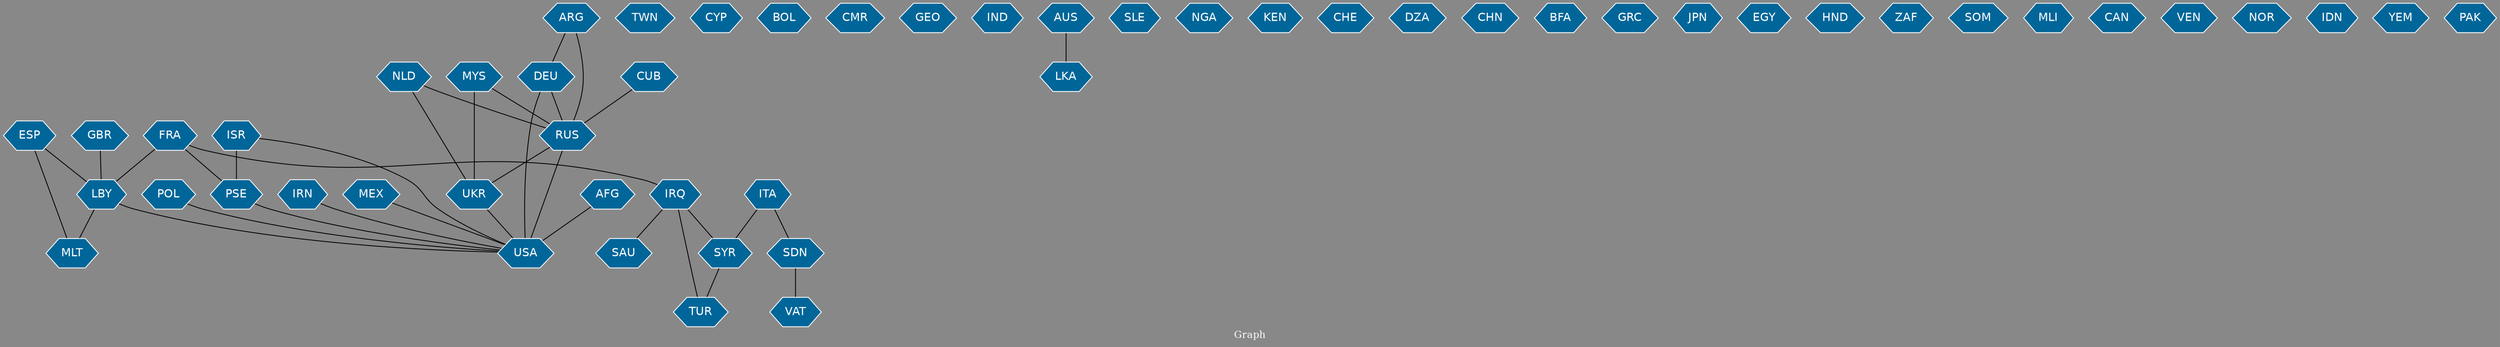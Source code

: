 // Countries together in item graph
graph {
	graph [bgcolor="#888888" fontcolor=white fontsize=12 label="Graph" outputorder=edgesfirst overlap=prism]
	node [color=white fillcolor="#006699" fontcolor=white fontname=Helvetica shape=hexagon style=filled]
	edge [arrowhead=open color=black fontcolor=white fontname=Courier fontsize=12]
		RUS [label=RUS]
		LBY [label=LBY]
		IRQ [label=IRQ]
		ISR [label=ISR]
		UKR [label=UKR]
		FRA [label=FRA]
		USA [label=USA]
		TWN [label=TWN]
		PSE [label=PSE]
		AFG [label=AFG]
		VAT [label=VAT]
		CYP [label=CYP]
		SAU [label=SAU]
		GBR [label=GBR]
		BOL [label=BOL]
		POL [label=POL]
		ITA [label=ITA]
		SYR [label=SYR]
		CMR [label=CMR]
		NLD [label=NLD]
		GEO [label=GEO]
		IND [label=IND]
		TUR [label=TUR]
		AUS [label=AUS]
		SLE [label=SLE]
		NGA [label=NGA]
		DEU [label=DEU]
		MYS [label=MYS]
		MLT [label=MLT]
		ESP [label=ESP]
		KEN [label=KEN]
		CUB [label=CUB]
		ARG [label=ARG]
		CHE [label=CHE]
		DZA [label=DZA]
		CHN [label=CHN]
		BFA [label=BFA]
		GRC [label=GRC]
		JPN [label=JPN]
		EGY [label=EGY]
		HND [label=HND]
		ZAF [label=ZAF]
		IRN [label=IRN]
		SOM [label=SOM]
		MEX [label=MEX]
		MLI [label=MLI]
		CAN [label=CAN]
		VEN [label=VEN]
		NOR [label=NOR]
		IDN [label=IDN]
		YEM [label=YEM]
		PAK [label=PAK]
		LKA [label=LKA]
		SDN [label=SDN]
			CUB -- RUS [weight=1]
			ISR -- PSE [weight=47]
			SYR -- TUR [weight=1]
			DEU -- RUS [weight=1]
			ESP -- LBY [weight=1]
			ITA -- SYR [weight=1]
			NLD -- RUS [weight=1]
			FRA -- IRQ [weight=1]
			FRA -- LBY [weight=2]
			MYS -- RUS [weight=1]
			SDN -- VAT [weight=1]
			GBR -- LBY [weight=1]
			NLD -- UKR [weight=2]
			AFG -- USA [weight=3]
			ARG -- RUS [weight=1]
			MEX -- USA [weight=1]
			AUS -- LKA [weight=1]
			LBY -- MLT [weight=1]
			RUS -- USA [weight=8]
			DEU -- USA [weight=5]
			RUS -- UKR [weight=16]
			PSE -- USA [weight=1]
			IRQ -- SAU [weight=1]
			IRQ -- SYR [weight=1]
			IRN -- USA [weight=1]
			FRA -- PSE [weight=1]
			LBY -- USA [weight=2]
			ESP -- MLT [weight=1]
			ARG -- DEU [weight=1]
			ISR -- USA [weight=2]
			ITA -- SDN [weight=1]
			UKR -- USA [weight=7]
			MYS -- UKR [weight=9]
			IRQ -- TUR [weight=1]
			POL -- USA [weight=1]
}